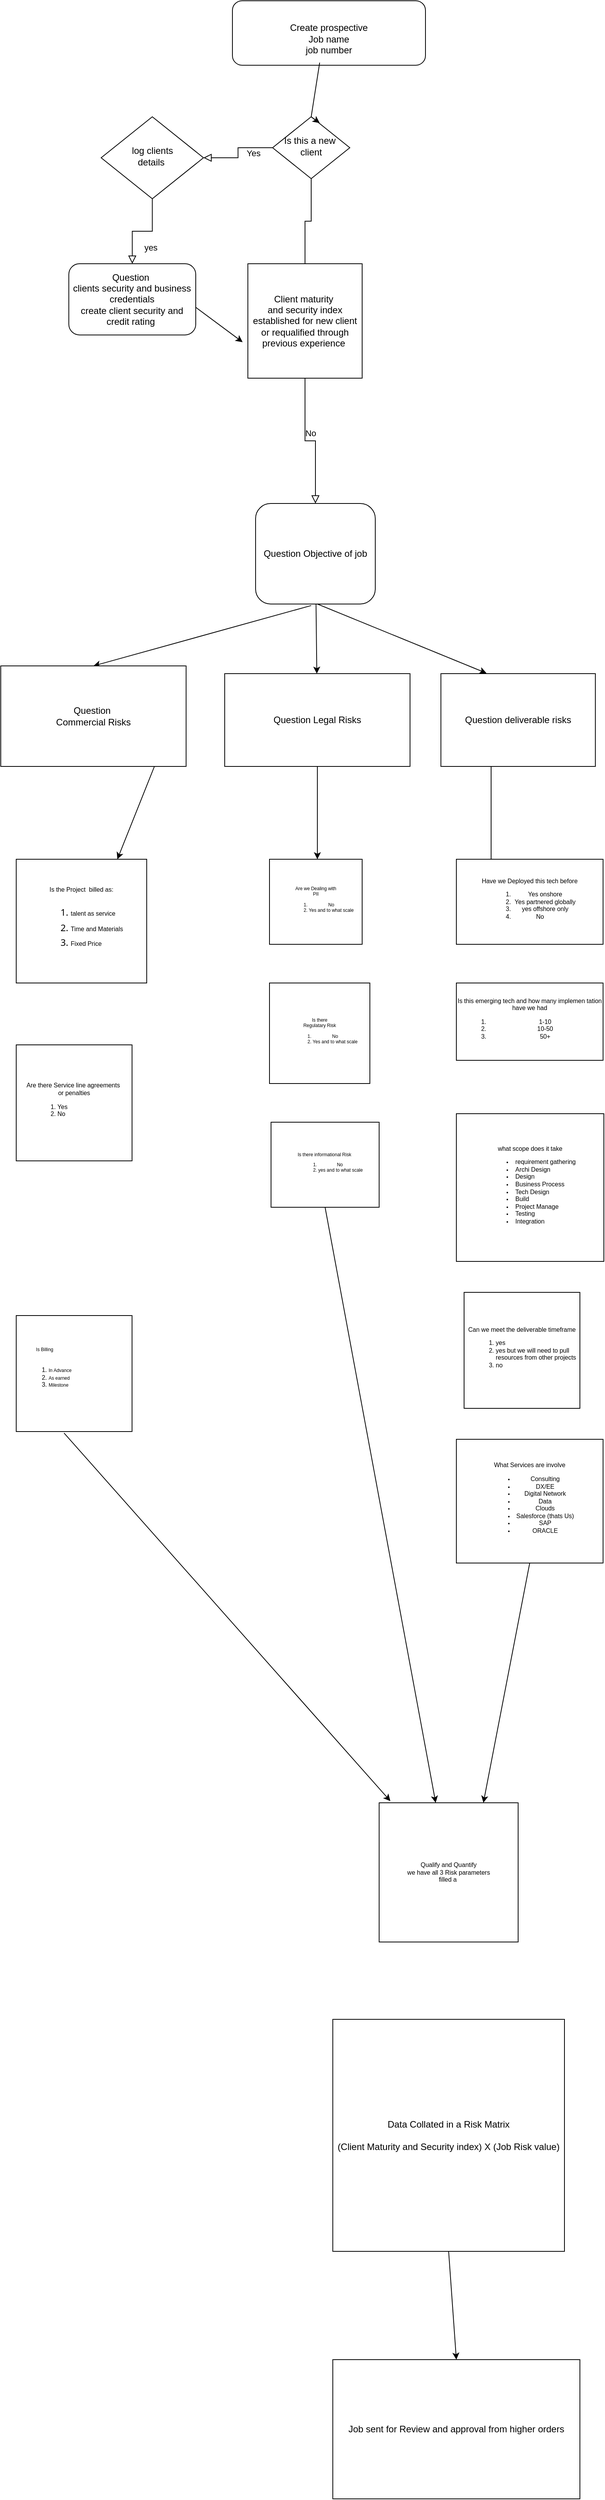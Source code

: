 <mxfile version="15.7.3" type="github">
  <diagram id="C5RBs43oDa-KdzZeNtuy" name="Page-1">
    <mxGraphModel dx="1783" dy="2532" grid="1" gridSize="10" guides="1" tooltips="1" connect="1" arrows="1" fold="1" page="1" pageScale="1" pageWidth="1169" pageHeight="1654" math="0" shadow="0">
      <root>
        <mxCell id="WIyWlLk6GJQsqaUBKTNV-0" />
        <mxCell id="WIyWlLk6GJQsqaUBKTNV-1" parent="WIyWlLk6GJQsqaUBKTNV-0" />
        <mxCell id="WIyWlLk6GJQsqaUBKTNV-3" value="&lt;br&gt;Create prospective&lt;br&gt;Job name&lt;br&gt;job number" style="rounded=1;whiteSpace=wrap;html=1;fontSize=12;glass=0;strokeWidth=1;shadow=0;" parent="WIyWlLk6GJQsqaUBKTNV-1" vertex="1">
          <mxGeometry x="370" y="-270" width="250" height="83.34" as="geometry" />
        </mxCell>
        <mxCell id="WIyWlLk6GJQsqaUBKTNV-4" value="Yes" style="rounded=0;html=1;jettySize=auto;orthogonalLoop=1;fontSize=11;endArrow=block;endFill=0;endSize=8;strokeWidth=1;shadow=0;labelBackgroundColor=none;edgeStyle=orthogonalEdgeStyle;" parent="WIyWlLk6GJQsqaUBKTNV-1" source="WIyWlLk6GJQsqaUBKTNV-6" target="WIyWlLk6GJQsqaUBKTNV-10" edge="1">
          <mxGeometry y="20" relative="1" as="geometry">
            <mxPoint as="offset" />
          </mxGeometry>
        </mxCell>
        <mxCell id="WIyWlLk6GJQsqaUBKTNV-5" value="No" style="edgeStyle=orthogonalEdgeStyle;rounded=0;html=1;jettySize=auto;orthogonalLoop=1;fontSize=11;endArrow=block;endFill=0;endSize=8;strokeWidth=1;shadow=0;labelBackgroundColor=none;startArrow=none;entryX=0.5;entryY=0;entryDx=0;entryDy=0;" parent="WIyWlLk6GJQsqaUBKTNV-1" source="cPw_VPNf6wPY1jQEnryU-47" target="WIyWlLk6GJQsqaUBKTNV-7" edge="1">
          <mxGeometry y="10" relative="1" as="geometry">
            <mxPoint as="offset" />
            <mxPoint x="590" y="140" as="targetPoint" />
          </mxGeometry>
        </mxCell>
        <mxCell id="WIyWlLk6GJQsqaUBKTNV-6" value="Is this a new&amp;nbsp;&lt;br&gt;client" style="rhombus;whiteSpace=wrap;html=1;shadow=0;fontFamily=Helvetica;fontSize=12;align=center;strokeWidth=1;spacing=6;spacingTop=-4;" parent="WIyWlLk6GJQsqaUBKTNV-1" vertex="1">
          <mxGeometry x="422" y="-120" width="100" height="80" as="geometry" />
        </mxCell>
        <mxCell id="WIyWlLk6GJQsqaUBKTNV-7" value="Question Objective of job" style="rounded=1;whiteSpace=wrap;html=1;fontSize=12;glass=0;strokeWidth=1;shadow=0;" parent="WIyWlLk6GJQsqaUBKTNV-1" vertex="1">
          <mxGeometry x="400" y="380" width="155" height="130" as="geometry" />
        </mxCell>
        <mxCell id="WIyWlLk6GJQsqaUBKTNV-8" value="yes" style="rounded=0;html=1;jettySize=auto;orthogonalLoop=1;fontSize=11;endArrow=block;endFill=0;endSize=8;strokeWidth=1;shadow=0;labelBackgroundColor=none;edgeStyle=orthogonalEdgeStyle;" parent="WIyWlLk6GJQsqaUBKTNV-1" source="WIyWlLk6GJQsqaUBKTNV-10" target="WIyWlLk6GJQsqaUBKTNV-11" edge="1">
          <mxGeometry x="0.622" y="24" relative="1" as="geometry">
            <mxPoint as="offset" />
          </mxGeometry>
        </mxCell>
        <mxCell id="WIyWlLk6GJQsqaUBKTNV-10" value="log clients&lt;br&gt;details&amp;nbsp;" style="rhombus;whiteSpace=wrap;html=1;shadow=0;fontFamily=Helvetica;fontSize=12;align=center;strokeWidth=1;spacing=6;spacingTop=-4;" parent="WIyWlLk6GJQsqaUBKTNV-1" vertex="1">
          <mxGeometry x="200" y="-120" width="132.5" height="106" as="geometry" />
        </mxCell>
        <mxCell id="WIyWlLk6GJQsqaUBKTNV-11" value="Question&amp;nbsp;&lt;br&gt;clients security and business credentials&lt;br&gt;create client security and credit rating&amp;nbsp;" style="rounded=1;whiteSpace=wrap;html=1;fontSize=12;glass=0;strokeWidth=1;shadow=0;" parent="WIyWlLk6GJQsqaUBKTNV-1" vertex="1">
          <mxGeometry x="158.12" y="70.0" width="164.38" height="92.08" as="geometry" />
        </mxCell>
        <mxCell id="cPw_VPNf6wPY1jQEnryU-5" value="" style="endArrow=classic;html=1;rounded=0;exitX=0.998;exitY=0.609;exitDx=0;exitDy=0;exitPerimeter=0;entryX=-0.046;entryY=0.685;entryDx=0;entryDy=0;entryPerimeter=0;" edge="1" parent="WIyWlLk6GJQsqaUBKTNV-1" source="WIyWlLk6GJQsqaUBKTNV-11" target="cPw_VPNf6wPY1jQEnryU-47">
          <mxGeometry width="50" height="50" relative="1" as="geometry">
            <mxPoint x="310" y="480" as="sourcePoint" />
            <mxPoint x="410" y="220" as="targetPoint" />
          </mxGeometry>
        </mxCell>
        <mxCell id="cPw_VPNf6wPY1jQEnryU-7" value="" style="endArrow=classic;html=1;rounded=0;entryX=0.5;entryY=0;entryDx=0;entryDy=0;exitX=0.465;exitY=1.015;exitDx=0;exitDy=0;exitPerimeter=0;" edge="1" parent="WIyWlLk6GJQsqaUBKTNV-1" source="WIyWlLk6GJQsqaUBKTNV-7" target="cPw_VPNf6wPY1jQEnryU-15">
          <mxGeometry width="50" height="50" relative="1" as="geometry">
            <mxPoint x="450" y="570" as="sourcePoint" />
            <mxPoint x="150.9" y="596.88" as="targetPoint" />
          </mxGeometry>
        </mxCell>
        <mxCell id="cPw_VPNf6wPY1jQEnryU-11" style="edgeStyle=orthogonalEdgeStyle;rounded=0;orthogonalLoop=1;jettySize=auto;html=1;" edge="1" parent="WIyWlLk6GJQsqaUBKTNV-1">
          <mxGeometry relative="1" as="geometry">
            <mxPoint x="502.5" y="950" as="targetPoint" />
            <mxPoint x="502.5" y="920" as="sourcePoint" />
          </mxGeometry>
        </mxCell>
        <mxCell id="cPw_VPNf6wPY1jQEnryU-12" value="Question Legal Risks" style="rounded=0;whiteSpace=wrap;html=1;" vertex="1" parent="WIyWlLk6GJQsqaUBKTNV-1">
          <mxGeometry x="360" y="600" width="240" height="120" as="geometry" />
        </mxCell>
        <mxCell id="cPw_VPNf6wPY1jQEnryU-14" value="Question deliverable risks" style="rounded=0;whiteSpace=wrap;html=1;" vertex="1" parent="WIyWlLk6GJQsqaUBKTNV-1">
          <mxGeometry x="640" y="600" width="200" height="120" as="geometry" />
        </mxCell>
        <mxCell id="cPw_VPNf6wPY1jQEnryU-15" value="Question&amp;nbsp;&lt;br&gt;Commercial Risks" style="rounded=0;whiteSpace=wrap;html=1;" vertex="1" parent="WIyWlLk6GJQsqaUBKTNV-1">
          <mxGeometry x="70" y="590" width="240" height="130" as="geometry" />
        </mxCell>
        <mxCell id="cPw_VPNf6wPY1jQEnryU-17" value="" style="endArrow=classic;html=1;rounded=0;" edge="1" parent="WIyWlLk6GJQsqaUBKTNV-1" source="WIyWlLk6GJQsqaUBKTNV-7" target="cPw_VPNf6wPY1jQEnryU-12">
          <mxGeometry width="50" height="50" relative="1" as="geometry">
            <mxPoint x="460" y="560" as="sourcePoint" />
            <mxPoint x="510" y="510" as="targetPoint" />
          </mxGeometry>
        </mxCell>
        <mxCell id="cPw_VPNf6wPY1jQEnryU-18" value="" style="endArrow=classic;html=1;rounded=0;entryX=0.295;entryY=-0.005;entryDx=0;entryDy=0;entryPerimeter=0;" edge="1" parent="WIyWlLk6GJQsqaUBKTNV-1" target="cPw_VPNf6wPY1jQEnryU-14">
          <mxGeometry width="50" height="50" relative="1" as="geometry">
            <mxPoint x="480" y="510" as="sourcePoint" />
            <mxPoint x="700" y="540" as="targetPoint" />
          </mxGeometry>
        </mxCell>
        <mxCell id="cPw_VPNf6wPY1jQEnryU-19" value="Data Collated in a Risk Matrix&lt;br&gt;&lt;br&gt;(Client Maturity and Security index) X (Job Risk value)" style="whiteSpace=wrap;html=1;aspect=fixed;" vertex="1" parent="WIyWlLk6GJQsqaUBKTNV-1">
          <mxGeometry x="500" y="2340" width="300" height="300" as="geometry" />
        </mxCell>
        <mxCell id="cPw_VPNf6wPY1jQEnryU-20" value="" style="endArrow=classic;html=1;rounded=0;exitX=0.829;exitY=1;exitDx=0;exitDy=0;exitPerimeter=0;" edge="1" parent="WIyWlLk6GJQsqaUBKTNV-1" source="cPw_VPNf6wPY1jQEnryU-15">
          <mxGeometry width="50" height="50" relative="1" as="geometry">
            <mxPoint x="260" y="1120" as="sourcePoint" />
            <mxPoint x="221" y="840" as="targetPoint" />
          </mxGeometry>
        </mxCell>
        <mxCell id="cPw_VPNf6wPY1jQEnryU-21" value="" style="endArrow=classic;html=1;rounded=0;" edge="1" parent="WIyWlLk6GJQsqaUBKTNV-1" source="cPw_VPNf6wPY1jQEnryU-12">
          <mxGeometry width="50" height="50" relative="1" as="geometry">
            <mxPoint x="470" y="1090" as="sourcePoint" />
            <mxPoint x="480" y="840" as="targetPoint" />
          </mxGeometry>
        </mxCell>
        <mxCell id="cPw_VPNf6wPY1jQEnryU-23" value="" style="endArrow=classic;html=1;rounded=0;exitX=0.325;exitY=1;exitDx=0;exitDy=0;exitPerimeter=0;" edge="1" parent="WIyWlLk6GJQsqaUBKTNV-1" source="cPw_VPNf6wPY1jQEnryU-14">
          <mxGeometry width="50" height="50" relative="1" as="geometry">
            <mxPoint x="600" y="1110" as="sourcePoint" />
            <mxPoint x="705" y="850" as="targetPoint" />
          </mxGeometry>
        </mxCell>
        <mxCell id="cPw_VPNf6wPY1jQEnryU-24" value="Job sent for Review and approval from higher orders" style="rounded=0;whiteSpace=wrap;html=1;" vertex="1" parent="WIyWlLk6GJQsqaUBKTNV-1">
          <mxGeometry x="500" y="2780" width="320" height="180" as="geometry" />
        </mxCell>
        <mxCell id="cPw_VPNf6wPY1jQEnryU-25" value="" style="endArrow=classic;html=1;rounded=0;entryX=0.5;entryY=0;entryDx=0;entryDy=0;exitX=0.5;exitY=1;exitDx=0;exitDy=0;" edge="1" parent="WIyWlLk6GJQsqaUBKTNV-1" source="cPw_VPNf6wPY1jQEnryU-19" target="cPw_VPNf6wPY1jQEnryU-24">
          <mxGeometry width="50" height="50" relative="1" as="geometry">
            <mxPoint x="510" y="1670" as="sourcePoint" />
            <mxPoint x="560" y="1620" as="targetPoint" />
          </mxGeometry>
        </mxCell>
        <mxCell id="cPw_VPNf6wPY1jQEnryU-29" value="&lt;div class=&quot;OutlineElement Ltr  BCX0 SCXW264903473&quot; style=&quot;margin: 0px ; padding: 0px ; overflow: visible ; cursor: text ; clear: both ; position: relative ; direction: ltr ; font-family: &amp;#34;segoe ui&amp;#34; , &amp;#34;segoe ui web&amp;#34; , &amp;#34;arial&amp;#34; , &amp;#34;verdana&amp;#34; , sans-serif ; background-color: rgb(255 , 255 , 255)&quot;&gt;&lt;p class=&quot;Paragraph SCXW264903473 BCX0&quot; style=&quot;margin: 0px ; padding: 0px ; overflow-wrap: break-word ; vertical-align: baseline ; background-color: transparent&quot;&gt;&lt;font style=&quot;font-size: 8px&quot;&gt;&lt;span lang=&quot;EN-AU&quot; class=&quot;TextRun SCXW264903473 BCX0&quot; style=&quot;margin: 0px ; padding: 0px ; line-height: 19.425px ; font-family: &amp;#34;calibri&amp;#34; , &amp;#34;calibri_embeddedfont&amp;#34; , &amp;#34;calibri_msfontservice&amp;#34; , sans-serif&quot;&gt;Is the Project&amp;nbsp; billed as:&lt;/span&gt;&lt;/font&gt;&lt;/p&gt;&lt;p class=&quot;Paragraph SCXW264903473 BCX0&quot; style=&quot;margin: 0px ; padding: 0px ; overflow-wrap: break-word ; vertical-align: baseline ; background-color: transparent&quot;&gt;&lt;ol&gt;&lt;li style=&quot;text-align: left&quot;&gt;&lt;font style=&quot;font-size: 8px&quot;&gt;&lt;span lang=&quot;EN-AU&quot; class=&quot;TextRun SCXW264903473 BCX0&quot; style=&quot;margin: 0px ; padding: 0px ; line-height: 19.425px ; font-family: &amp;#34;calibri&amp;#34; , &amp;#34;calibri_embeddedfont&amp;#34; , &amp;#34;calibri_msfontservice&amp;#34; , sans-serif&quot;&gt;talent as service&lt;/span&gt;&lt;/font&gt;&lt;/li&gt;&lt;li style=&quot;text-align: left&quot;&gt;&lt;font style=&quot;font-size: 8px&quot;&gt;&lt;span lang=&quot;EN-AU&quot; class=&quot;TextRun SCXW264903473 BCX0&quot; style=&quot;margin: 0px ; padding: 0px ; line-height: 19.425px ; font-family: &amp;#34;calibri&amp;#34; , &amp;#34;calibri_embeddedfont&amp;#34; , &amp;#34;calibri_msfontservice&amp;#34; , sans-serif&quot;&gt;Time and Materials&lt;/span&gt;&lt;/font&gt;&lt;/li&gt;&lt;li style=&quot;text-align: left&quot;&gt;&lt;font style=&quot;font-size: 8px&quot;&gt;&lt;span lang=&quot;EN-AU&quot; class=&quot;TextRun SCXW264903473 BCX0&quot; style=&quot;margin: 0px ; padding: 0px ; line-height: 19.425px ; font-family: &amp;#34;calibri&amp;#34; , &amp;#34;calibri_embeddedfont&amp;#34; , &amp;#34;calibri_msfontservice&amp;#34; , sans-serif&quot;&gt;Fixed Price&lt;/span&gt;&lt;/font&gt;&lt;/li&gt;&lt;/ol&gt;&lt;/p&gt;&lt;/div&gt;" style="rounded=0;whiteSpace=wrap;html=1;align=center;" vertex="1" parent="WIyWlLk6GJQsqaUBKTNV-1">
          <mxGeometry x="90" y="840" width="169" height="160" as="geometry" />
        </mxCell>
        <mxCell id="cPw_VPNf6wPY1jQEnryU-30" value="Can we meet the deliverable timeframe&lt;br&gt;&lt;ol&gt;&lt;li style=&quot;text-align: left&quot;&gt;yes&amp;nbsp;&lt;/li&gt;&lt;li style=&quot;text-align: left&quot;&gt;yes but we will need to pull resources from other projects&lt;/li&gt;&lt;li style=&quot;text-align: left&quot;&gt;no&lt;/li&gt;&lt;/ol&gt;" style="whiteSpace=wrap;html=1;aspect=fixed;fontSize=8;align=center;" vertex="1" parent="WIyWlLk6GJQsqaUBKTNV-1">
          <mxGeometry x="670" y="1400" width="150" height="150" as="geometry" />
        </mxCell>
        <mxCell id="cPw_VPNf6wPY1jQEnryU-32" value="Are there Service line agreements&amp;nbsp;&lt;br&gt;or penalties&lt;br&gt;&lt;div style=&quot;text-align: left&quot;&gt;&lt;ol&gt;&lt;li&gt;&lt;span style=&quot;font-size: 8px&quot;&gt;Yes&amp;nbsp;&lt;/span&gt;&lt;/li&gt;&lt;li&gt;No&lt;/li&gt;&lt;/ol&gt;&lt;/div&gt;" style="whiteSpace=wrap;html=1;aspect=fixed;fontSize=8;align=center;" vertex="1" parent="WIyWlLk6GJQsqaUBKTNV-1">
          <mxGeometry x="90" y="1080" width="150" height="150" as="geometry" />
        </mxCell>
        <mxCell id="cPw_VPNf6wPY1jQEnryU-33" value="&lt;div style=&quot;text-align: center&quot;&gt;&lt;span&gt;&lt;font style=&quot;font-size: 6px&quot;&gt;Is Billing&lt;/font&gt;&lt;/span&gt;&lt;/div&gt;&lt;font style=&quot;font-size: 8px&quot;&gt;&lt;br&gt;&lt;/font&gt;&lt;ol&gt;&lt;li&gt;&lt;font style=&quot;font-size: 6px&quot;&gt;In Advance&lt;/font&gt;&lt;/li&gt;&lt;li&gt;&lt;font style=&quot;font-size: 6px&quot;&gt;As earned&lt;/font&gt;&lt;/li&gt;&lt;li&gt;&lt;font style=&quot;font-size: 6px&quot;&gt;Milestone&amp;nbsp;&lt;br&gt;&lt;br&gt;&lt;/font&gt;&lt;/li&gt;&lt;/ol&gt;" style="whiteSpace=wrap;html=1;aspect=fixed;fontSize=8;align=left;" vertex="1" parent="WIyWlLk6GJQsqaUBKTNV-1">
          <mxGeometry x="90" y="1430" width="150" height="150" as="geometry" />
        </mxCell>
        <mxCell id="cPw_VPNf6wPY1jQEnryU-34" value="Are we Dealing with&lt;br&gt;PII&lt;br&gt;&lt;ol&gt;&lt;li&gt;No&lt;/li&gt;&lt;li&gt;Yes and to what scale&lt;/li&gt;&lt;/ol&gt;" style="rounded=0;whiteSpace=wrap;html=1;fontSize=6;align=center;" vertex="1" parent="WIyWlLk6GJQsqaUBKTNV-1">
          <mxGeometry x="418" y="840" width="120" height="110" as="geometry" />
        </mxCell>
        <mxCell id="cPw_VPNf6wPY1jQEnryU-35" value="Is there&lt;br&gt;Regulatary Risk&lt;br&gt;&lt;ol&gt;&lt;li&gt;No&lt;/li&gt;&lt;li&gt;Yes and to what scale&lt;/li&gt;&lt;/ol&gt;" style="whiteSpace=wrap;html=1;aspect=fixed;fontSize=6;align=center;" vertex="1" parent="WIyWlLk6GJQsqaUBKTNV-1">
          <mxGeometry x="418" y="1000" width="130" height="130" as="geometry" />
        </mxCell>
        <mxCell id="cPw_VPNf6wPY1jQEnryU-36" value="Is there informational Risk&amp;nbsp;&lt;br&gt;&lt;ol&gt;&lt;li&gt;No&amp;nbsp;&lt;/li&gt;&lt;li&gt;yes and to what scale&lt;/li&gt;&lt;/ol&gt;" style="rounded=0;whiteSpace=wrap;html=1;fontSize=6;align=center;" vertex="1" parent="WIyWlLk6GJQsqaUBKTNV-1">
          <mxGeometry x="420" y="1180" width="140" height="110" as="geometry" />
        </mxCell>
        <mxCell id="cPw_VPNf6wPY1jQEnryU-38" value="&lt;font style=&quot;font-size: 8px&quot;&gt;Have we Deployed this tech before&lt;br&gt;&lt;ol&gt;&lt;li&gt;&lt;font style=&quot;font-size: 8px&quot;&gt;Yes onshore&lt;/font&gt;&lt;/li&gt;&lt;li&gt;&lt;font style=&quot;font-size: 8px&quot;&gt;Yes partnered globally&lt;/font&gt;&lt;/li&gt;&lt;li&gt;&lt;font style=&quot;font-size: 8px&quot;&gt;yes offshore only&lt;/font&gt;&lt;/li&gt;&lt;li&gt;&lt;font style=&quot;font-size: 8px&quot;&gt;No&amp;nbsp; &amp;nbsp; &amp;nbsp;&amp;nbsp;&lt;/font&gt;&lt;/li&gt;&lt;/ol&gt;&lt;/font&gt;" style="rounded=0;whiteSpace=wrap;html=1;fontSize=6;align=center;" vertex="1" parent="WIyWlLk6GJQsqaUBKTNV-1">
          <mxGeometry x="660" y="840" width="190" height="110" as="geometry" />
        </mxCell>
        <mxCell id="cPw_VPNf6wPY1jQEnryU-39" value="Is this emerging tech and how many implemen tation have we had&lt;br&gt;&lt;ol&gt;&lt;li&gt;1-10&lt;/li&gt;&lt;li&gt;10-50&lt;/li&gt;&lt;li&gt;50+&lt;/li&gt;&lt;/ol&gt;" style="rounded=0;whiteSpace=wrap;html=1;fontSize=8;align=center;" vertex="1" parent="WIyWlLk6GJQsqaUBKTNV-1">
          <mxGeometry x="660" y="1000" width="190" height="100" as="geometry" />
        </mxCell>
        <mxCell id="cPw_VPNf6wPY1jQEnryU-40" value="what scope does it take&lt;br&gt;&lt;ul&gt;&lt;li style=&quot;text-align: left&quot;&gt;requirement gathering&lt;/li&gt;&lt;li style=&quot;text-align: left&quot;&gt;Archi Design&lt;/li&gt;&lt;li style=&quot;text-align: left&quot;&gt;Design&lt;/li&gt;&lt;li style=&quot;text-align: left&quot;&gt;Business Process&lt;/li&gt;&lt;li style=&quot;text-align: left&quot;&gt;Tech Design&lt;/li&gt;&lt;li style=&quot;text-align: left&quot;&gt;Build&lt;/li&gt;&lt;li style=&quot;text-align: left&quot;&gt;Project Manage&lt;/li&gt;&lt;li style=&quot;text-align: left&quot;&gt;Testing&lt;/li&gt;&lt;li style=&quot;text-align: left&quot;&gt;Integration&lt;/li&gt;&lt;/ul&gt;" style="whiteSpace=wrap;html=1;aspect=fixed;fontSize=8;align=center;" vertex="1" parent="WIyWlLk6GJQsqaUBKTNV-1">
          <mxGeometry x="660" y="1169" width="191" height="191" as="geometry" />
        </mxCell>
        <mxCell id="cPw_VPNf6wPY1jQEnryU-41" value="What Services are involve&lt;br&gt;&lt;ul&gt;&lt;li&gt;Consulting&lt;/li&gt;&lt;li&gt;DX/EE&lt;/li&gt;&lt;li&gt;Digital Network&lt;/li&gt;&lt;li&gt;Data&lt;/li&gt;&lt;li&gt;Clouds&lt;/li&gt;&lt;li&gt;Salesforce (thats Us)&lt;/li&gt;&lt;li&gt;SAP&lt;/li&gt;&lt;li&gt;ORACLE&lt;/li&gt;&lt;/ul&gt;" style="rounded=0;whiteSpace=wrap;html=1;fontSize=8;align=center;" vertex="1" parent="WIyWlLk6GJQsqaUBKTNV-1">
          <mxGeometry x="660" y="1590" width="190" height="160" as="geometry" />
        </mxCell>
        <mxCell id="cPw_VPNf6wPY1jQEnryU-43" value="" style="endArrow=classic;html=1;rounded=0;fontSize=8;exitX=0.5;exitY=1;exitDx=0;exitDy=0;entryX=0.75;entryY=0;entryDx=0;entryDy=0;" edge="1" parent="WIyWlLk6GJQsqaUBKTNV-1" source="cPw_VPNf6wPY1jQEnryU-41" target="cPw_VPNf6wPY1jQEnryU-50">
          <mxGeometry width="50" height="50" relative="1" as="geometry">
            <mxPoint x="830" y="1650" as="sourcePoint" />
            <mxPoint x="740" y="2020" as="targetPoint" />
          </mxGeometry>
        </mxCell>
        <mxCell id="cPw_VPNf6wPY1jQEnryU-45" value="" style="endArrow=classic;html=1;rounded=0;fontSize=8;exitX=0.5;exitY=1;exitDx=0;exitDy=0;" edge="1" parent="WIyWlLk6GJQsqaUBKTNV-1" source="cPw_VPNf6wPY1jQEnryU-36" target="cPw_VPNf6wPY1jQEnryU-50">
          <mxGeometry width="50" height="50" relative="1" as="geometry">
            <mxPoint x="440" y="1410" as="sourcePoint" />
            <mxPoint x="580" y="2040" as="targetPoint" />
          </mxGeometry>
        </mxCell>
        <mxCell id="cPw_VPNf6wPY1jQEnryU-46" value="" style="endArrow=classic;html=1;rounded=0;fontSize=8;exitX=0.413;exitY=1.013;exitDx=0;exitDy=0;exitPerimeter=0;entryX=0.081;entryY=-0.012;entryDx=0;entryDy=0;entryPerimeter=0;" edge="1" parent="WIyWlLk6GJQsqaUBKTNV-1" source="cPw_VPNf6wPY1jQEnryU-33" target="cPw_VPNf6wPY1jQEnryU-50">
          <mxGeometry width="50" height="50" relative="1" as="geometry">
            <mxPoint x="120" y="1770" as="sourcePoint" />
            <mxPoint x="520" y="1980" as="targetPoint" />
            <Array as="points" />
          </mxGeometry>
        </mxCell>
        <mxCell id="cPw_VPNf6wPY1jQEnryU-47" value="Client maturity&amp;nbsp;&lt;br&gt;and security index established for new client&lt;br&gt;or requalified through previous experience&amp;nbsp;" style="whiteSpace=wrap;html=1;aspect=fixed;" vertex="1" parent="WIyWlLk6GJQsqaUBKTNV-1">
          <mxGeometry x="390" y="70" width="148" height="148" as="geometry" />
        </mxCell>
        <mxCell id="cPw_VPNf6wPY1jQEnryU-48" value="" style="edgeStyle=orthogonalEdgeStyle;rounded=0;html=1;jettySize=auto;orthogonalLoop=1;fontSize=11;endArrow=none;endFill=0;endSize=8;strokeWidth=1;shadow=0;labelBackgroundColor=none;" edge="1" parent="WIyWlLk6GJQsqaUBKTNV-1" source="WIyWlLk6GJQsqaUBKTNV-6" target="cPw_VPNf6wPY1jQEnryU-47">
          <mxGeometry y="10" relative="1" as="geometry">
            <mxPoint as="offset" />
            <mxPoint x="455" y="100" as="sourcePoint" />
            <mxPoint x="477.5" y="380" as="targetPoint" />
          </mxGeometry>
        </mxCell>
        <mxCell id="cPw_VPNf6wPY1jQEnryU-49" value="" style="endArrow=classic;html=1;rounded=0;fontSize=8;entryX=0.61;entryY=0.1;entryDx=0;entryDy=0;entryPerimeter=0;" edge="1" parent="WIyWlLk6GJQsqaUBKTNV-1" target="WIyWlLk6GJQsqaUBKTNV-6">
          <mxGeometry width="50" height="50" relative="1" as="geometry">
            <mxPoint x="483" y="-190" as="sourcePoint" />
            <mxPoint x="500" y="-170" as="targetPoint" />
            <Array as="points">
              <mxPoint x="472" y="-120" />
            </Array>
          </mxGeometry>
        </mxCell>
        <mxCell id="cPw_VPNf6wPY1jQEnryU-50" value="Qualify and Quantify&lt;br&gt;we have all 3 Risk parameters&lt;br&gt;filled a&amp;nbsp;" style="whiteSpace=wrap;html=1;aspect=fixed;fontSize=8;align=center;" vertex="1" parent="WIyWlLk6GJQsqaUBKTNV-1">
          <mxGeometry x="560" y="2060" width="180" height="180" as="geometry" />
        </mxCell>
      </root>
    </mxGraphModel>
  </diagram>
</mxfile>
